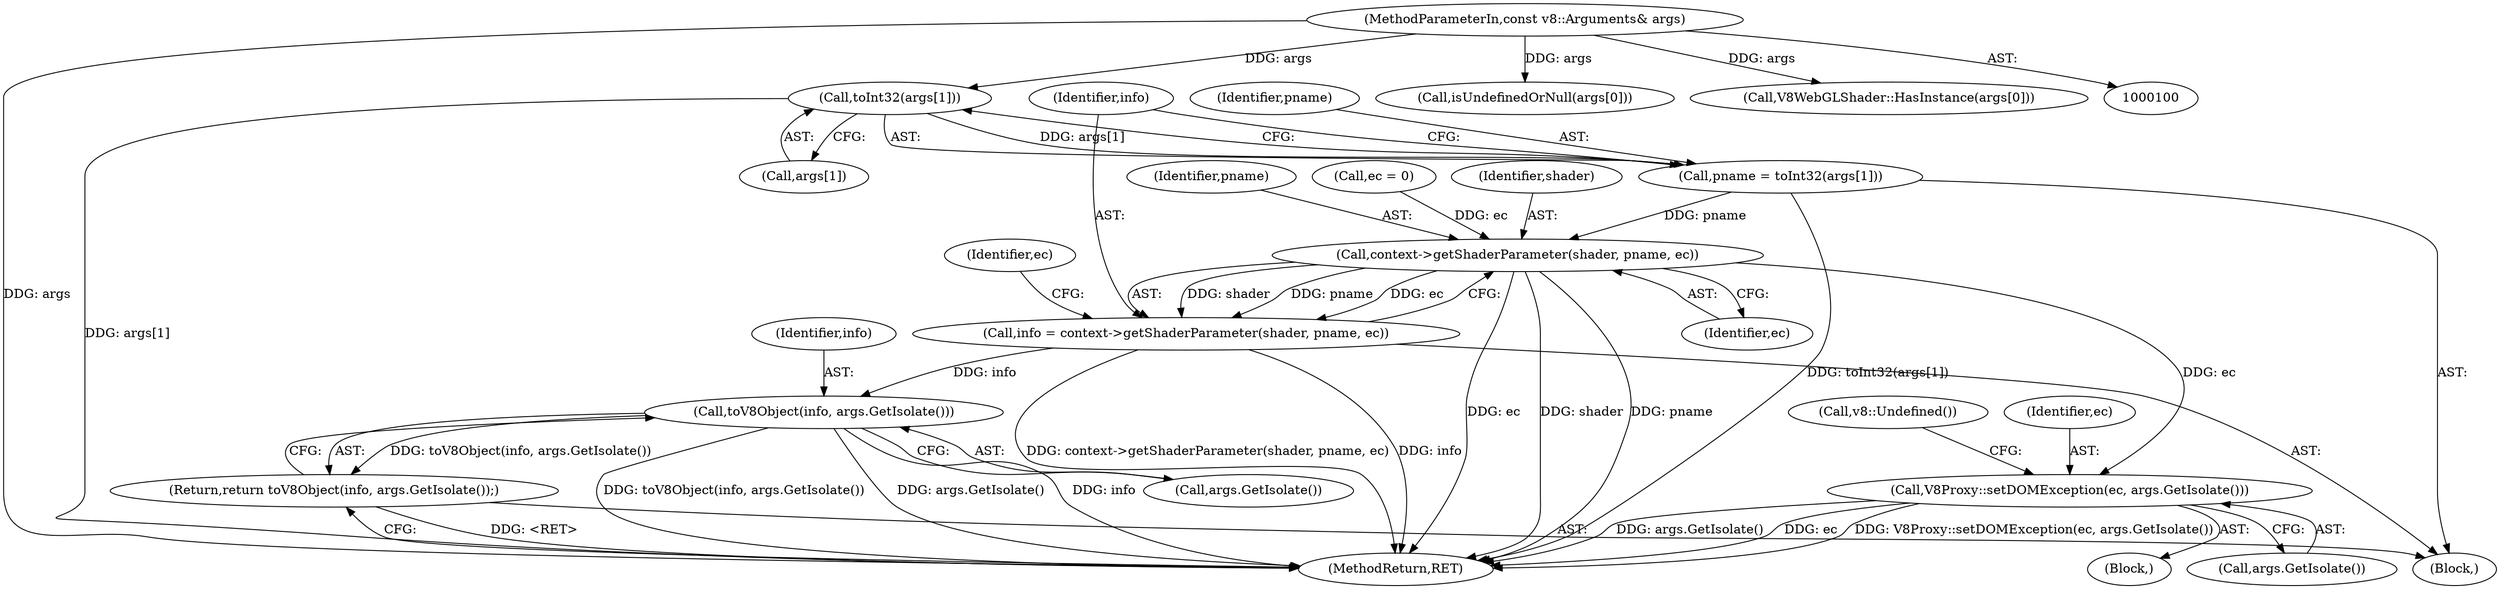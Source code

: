 digraph "0_Chrome_e9372a1bfd3588a80fcf49aa07321f0971dd6091_60@array" {
"1000144" [label="(Call,toInt32(args[1]))"];
"1000101" [label="(MethodParameterIn,const v8::Arguments& args)"];
"1000142" [label="(Call,pname = toInt32(args[1]))"];
"1000151" [label="(Call,context->getShaderParameter(shader, pname, ec))"];
"1000149" [label="(Call,info = context->getShaderParameter(shader, pname, ec))"];
"1000164" [label="(Call,toV8Object(info, args.GetIsolate()))"];
"1000163" [label="(Return,return toV8Object(info, args.GetIsolate());)"];
"1000158" [label="(Call,V8Proxy::setDOMException(ec, args.GetIsolate()))"];
"1000166" [label="(Call,args.GetIsolate())"];
"1000151" [label="(Call,context->getShaderParameter(shader, pname, ec))"];
"1000143" [label="(Identifier,pname)"];
"1000167" [label="(MethodReturn,RET)"];
"1000157" [label="(Block,)"];
"1000165" [label="(Identifier,info)"];
"1000142" [label="(Call,pname = toInt32(args[1]))"];
"1000156" [label="(Identifier,ec)"];
"1000101" [label="(MethodParameterIn,const v8::Arguments& args)"];
"1000164" [label="(Call,toV8Object(info, args.GetIsolate()))"];
"1000160" [label="(Call,args.GetIsolate())"];
"1000153" [label="(Identifier,pname)"];
"1000159" [label="(Identifier,ec)"];
"1000127" [label="(Call,isUndefinedOrNull(args[0]))"];
"1000162" [label="(Call,v8::Undefined())"];
"1000112" [label="(Call,ec = 0)"];
"1000163" [label="(Return,return toV8Object(info, args.GetIsolate());)"];
"1000102" [label="(Block,)"];
"1000149" [label="(Call,info = context->getShaderParameter(shader, pname, ec))"];
"1000154" [label="(Identifier,ec)"];
"1000132" [label="(Call,V8WebGLShader::HasInstance(args[0]))"];
"1000152" [label="(Identifier,shader)"];
"1000145" [label="(Call,args[1])"];
"1000150" [label="(Identifier,info)"];
"1000158" [label="(Call,V8Proxy::setDOMException(ec, args.GetIsolate()))"];
"1000144" [label="(Call,toInt32(args[1]))"];
"1000144" -> "1000142"  [label="AST: "];
"1000144" -> "1000145"  [label="CFG: "];
"1000145" -> "1000144"  [label="AST: "];
"1000142" -> "1000144"  [label="CFG: "];
"1000144" -> "1000167"  [label="DDG: args[1]"];
"1000144" -> "1000142"  [label="DDG: args[1]"];
"1000101" -> "1000144"  [label="DDG: args"];
"1000101" -> "1000100"  [label="AST: "];
"1000101" -> "1000167"  [label="DDG: args"];
"1000101" -> "1000127"  [label="DDG: args"];
"1000101" -> "1000132"  [label="DDG: args"];
"1000142" -> "1000102"  [label="AST: "];
"1000143" -> "1000142"  [label="AST: "];
"1000150" -> "1000142"  [label="CFG: "];
"1000142" -> "1000167"  [label="DDG: toInt32(args[1])"];
"1000142" -> "1000151"  [label="DDG: pname"];
"1000151" -> "1000149"  [label="AST: "];
"1000151" -> "1000154"  [label="CFG: "];
"1000152" -> "1000151"  [label="AST: "];
"1000153" -> "1000151"  [label="AST: "];
"1000154" -> "1000151"  [label="AST: "];
"1000149" -> "1000151"  [label="CFG: "];
"1000151" -> "1000167"  [label="DDG: ec"];
"1000151" -> "1000167"  [label="DDG: shader"];
"1000151" -> "1000167"  [label="DDG: pname"];
"1000151" -> "1000149"  [label="DDG: shader"];
"1000151" -> "1000149"  [label="DDG: pname"];
"1000151" -> "1000149"  [label="DDG: ec"];
"1000112" -> "1000151"  [label="DDG: ec"];
"1000151" -> "1000158"  [label="DDG: ec"];
"1000149" -> "1000102"  [label="AST: "];
"1000150" -> "1000149"  [label="AST: "];
"1000156" -> "1000149"  [label="CFG: "];
"1000149" -> "1000167"  [label="DDG: info"];
"1000149" -> "1000167"  [label="DDG: context->getShaderParameter(shader, pname, ec)"];
"1000149" -> "1000164"  [label="DDG: info"];
"1000164" -> "1000163"  [label="AST: "];
"1000164" -> "1000166"  [label="CFG: "];
"1000165" -> "1000164"  [label="AST: "];
"1000166" -> "1000164"  [label="AST: "];
"1000163" -> "1000164"  [label="CFG: "];
"1000164" -> "1000167"  [label="DDG: toV8Object(info, args.GetIsolate())"];
"1000164" -> "1000167"  [label="DDG: args.GetIsolate()"];
"1000164" -> "1000167"  [label="DDG: info"];
"1000164" -> "1000163"  [label="DDG: toV8Object(info, args.GetIsolate())"];
"1000163" -> "1000102"  [label="AST: "];
"1000167" -> "1000163"  [label="CFG: "];
"1000163" -> "1000167"  [label="DDG: <RET>"];
"1000158" -> "1000157"  [label="AST: "];
"1000158" -> "1000160"  [label="CFG: "];
"1000159" -> "1000158"  [label="AST: "];
"1000160" -> "1000158"  [label="AST: "];
"1000162" -> "1000158"  [label="CFG: "];
"1000158" -> "1000167"  [label="DDG: args.GetIsolate()"];
"1000158" -> "1000167"  [label="DDG: ec"];
"1000158" -> "1000167"  [label="DDG: V8Proxy::setDOMException(ec, args.GetIsolate())"];
}
